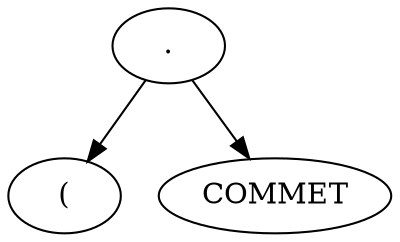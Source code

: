 digraph AST {
	NT1->N1;
	NT1->NTK1;
	N1 [ label="(" ];
	NT1 [ label="." ];
	NTK1 [ label="COMMET" ];

}
